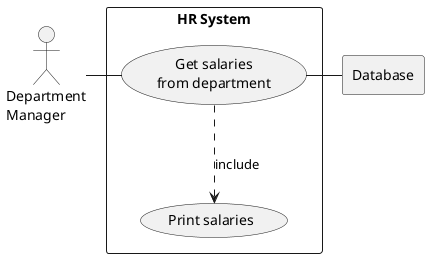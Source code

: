 @startuml

actor DM as "Department
Manager"

rectangle Database

rectangle "HR System" {
    usecase UC4 as "Get salaries
    from department"

    usecase UCa as "Print salaries"

    DM - UC4
    UC4 ..> UCa : include
    UC4 - Database
}

@enduml